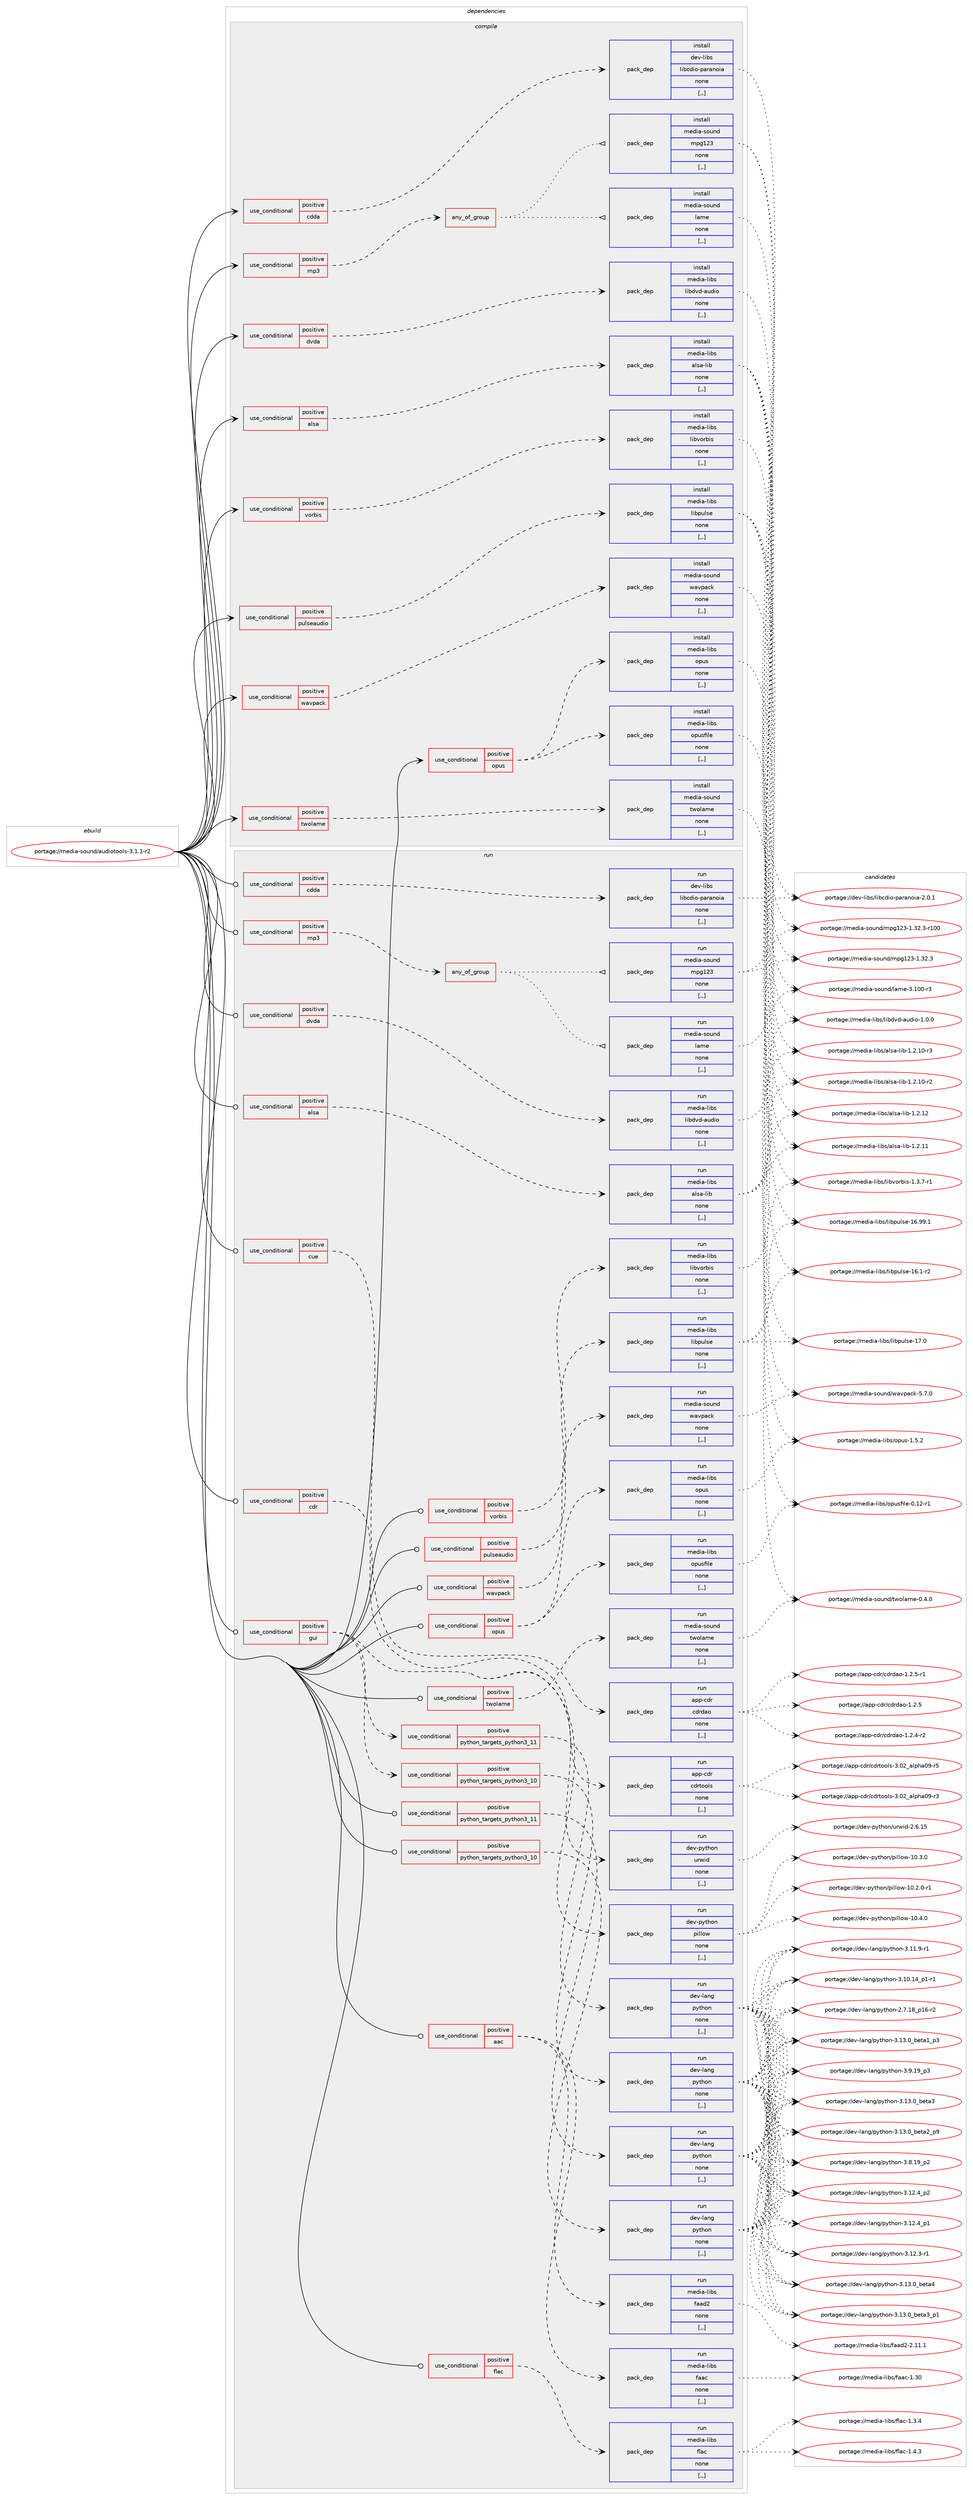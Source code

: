 digraph prolog {

# *************
# Graph options
# *************

newrank=true;
concentrate=true;
compound=true;
graph [rankdir=LR,fontname=Helvetica,fontsize=10,ranksep=1.5];#, ranksep=2.5, nodesep=0.2];
edge  [arrowhead=vee];
node  [fontname=Helvetica,fontsize=10];

# **********
# The ebuild
# **********

subgraph cluster_leftcol {
color=gray;
label=<<i>ebuild</i>>;
id [label="portage://media-sound/audiotools-3.1.1-r2", color=red, width=4, href="../media-sound/audiotools-3.1.1-r2.svg"];
}

# ****************
# The dependencies
# ****************

subgraph cluster_midcol {
color=gray;
label=<<i>dependencies</i>>;
subgraph cluster_compile {
fillcolor="#eeeeee";
style=filled;
label=<<i>compile</i>>;
subgraph cond78998 {
dependency312365 [label=<<TABLE BORDER="0" CELLBORDER="1" CELLSPACING="0" CELLPADDING="4"><TR><TD ROWSPAN="3" CELLPADDING="10">use_conditional</TD></TR><TR><TD>positive</TD></TR><TR><TD>alsa</TD></TR></TABLE>>, shape=none, color=red];
subgraph pack230944 {
dependency312366 [label=<<TABLE BORDER="0" CELLBORDER="1" CELLSPACING="0" CELLPADDING="4" WIDTH="220"><TR><TD ROWSPAN="6" CELLPADDING="30">pack_dep</TD></TR><TR><TD WIDTH="110">install</TD></TR><TR><TD>media-libs</TD></TR><TR><TD>alsa-lib</TD></TR><TR><TD>none</TD></TR><TR><TD>[,,]</TD></TR></TABLE>>, shape=none, color=blue];
}
dependency312365:e -> dependency312366:w [weight=20,style="dashed",arrowhead="vee"];
}
id:e -> dependency312365:w [weight=20,style="solid",arrowhead="vee"];
subgraph cond78999 {
dependency312367 [label=<<TABLE BORDER="0" CELLBORDER="1" CELLSPACING="0" CELLPADDING="4"><TR><TD ROWSPAN="3" CELLPADDING="10">use_conditional</TD></TR><TR><TD>positive</TD></TR><TR><TD>cdda</TD></TR></TABLE>>, shape=none, color=red];
subgraph pack230945 {
dependency312368 [label=<<TABLE BORDER="0" CELLBORDER="1" CELLSPACING="0" CELLPADDING="4" WIDTH="220"><TR><TD ROWSPAN="6" CELLPADDING="30">pack_dep</TD></TR><TR><TD WIDTH="110">install</TD></TR><TR><TD>dev-libs</TD></TR><TR><TD>libcdio-paranoia</TD></TR><TR><TD>none</TD></TR><TR><TD>[,,]</TD></TR></TABLE>>, shape=none, color=blue];
}
dependency312367:e -> dependency312368:w [weight=20,style="dashed",arrowhead="vee"];
}
id:e -> dependency312367:w [weight=20,style="solid",arrowhead="vee"];
subgraph cond79000 {
dependency312369 [label=<<TABLE BORDER="0" CELLBORDER="1" CELLSPACING="0" CELLPADDING="4"><TR><TD ROWSPAN="3" CELLPADDING="10">use_conditional</TD></TR><TR><TD>positive</TD></TR><TR><TD>dvda</TD></TR></TABLE>>, shape=none, color=red];
subgraph pack230946 {
dependency312370 [label=<<TABLE BORDER="0" CELLBORDER="1" CELLSPACING="0" CELLPADDING="4" WIDTH="220"><TR><TD ROWSPAN="6" CELLPADDING="30">pack_dep</TD></TR><TR><TD WIDTH="110">install</TD></TR><TR><TD>media-libs</TD></TR><TR><TD>libdvd-audio</TD></TR><TR><TD>none</TD></TR><TR><TD>[,,]</TD></TR></TABLE>>, shape=none, color=blue];
}
dependency312369:e -> dependency312370:w [weight=20,style="dashed",arrowhead="vee"];
}
id:e -> dependency312369:w [weight=20,style="solid",arrowhead="vee"];
subgraph cond79001 {
dependency312371 [label=<<TABLE BORDER="0" CELLBORDER="1" CELLSPACING="0" CELLPADDING="4"><TR><TD ROWSPAN="3" CELLPADDING="10">use_conditional</TD></TR><TR><TD>positive</TD></TR><TR><TD>mp3</TD></TR></TABLE>>, shape=none, color=red];
subgraph any2251 {
dependency312372 [label=<<TABLE BORDER="0" CELLBORDER="1" CELLSPACING="0" CELLPADDING="4"><TR><TD CELLPADDING="10">any_of_group</TD></TR></TABLE>>, shape=none, color=red];subgraph pack230947 {
dependency312373 [label=<<TABLE BORDER="0" CELLBORDER="1" CELLSPACING="0" CELLPADDING="4" WIDTH="220"><TR><TD ROWSPAN="6" CELLPADDING="30">pack_dep</TD></TR><TR><TD WIDTH="110">install</TD></TR><TR><TD>media-sound</TD></TR><TR><TD>mpg123</TD></TR><TR><TD>none</TD></TR><TR><TD>[,,]</TD></TR></TABLE>>, shape=none, color=blue];
}
dependency312372:e -> dependency312373:w [weight=20,style="dotted",arrowhead="oinv"];
subgraph pack230948 {
dependency312374 [label=<<TABLE BORDER="0" CELLBORDER="1" CELLSPACING="0" CELLPADDING="4" WIDTH="220"><TR><TD ROWSPAN="6" CELLPADDING="30">pack_dep</TD></TR><TR><TD WIDTH="110">install</TD></TR><TR><TD>media-sound</TD></TR><TR><TD>lame</TD></TR><TR><TD>none</TD></TR><TR><TD>[,,]</TD></TR></TABLE>>, shape=none, color=blue];
}
dependency312372:e -> dependency312374:w [weight=20,style="dotted",arrowhead="oinv"];
}
dependency312371:e -> dependency312372:w [weight=20,style="dashed",arrowhead="vee"];
}
id:e -> dependency312371:w [weight=20,style="solid",arrowhead="vee"];
subgraph cond79002 {
dependency312375 [label=<<TABLE BORDER="0" CELLBORDER="1" CELLSPACING="0" CELLPADDING="4"><TR><TD ROWSPAN="3" CELLPADDING="10">use_conditional</TD></TR><TR><TD>positive</TD></TR><TR><TD>opus</TD></TR></TABLE>>, shape=none, color=red];
subgraph pack230949 {
dependency312376 [label=<<TABLE BORDER="0" CELLBORDER="1" CELLSPACING="0" CELLPADDING="4" WIDTH="220"><TR><TD ROWSPAN="6" CELLPADDING="30">pack_dep</TD></TR><TR><TD WIDTH="110">install</TD></TR><TR><TD>media-libs</TD></TR><TR><TD>opus</TD></TR><TR><TD>none</TD></TR><TR><TD>[,,]</TD></TR></TABLE>>, shape=none, color=blue];
}
dependency312375:e -> dependency312376:w [weight=20,style="dashed",arrowhead="vee"];
subgraph pack230950 {
dependency312377 [label=<<TABLE BORDER="0" CELLBORDER="1" CELLSPACING="0" CELLPADDING="4" WIDTH="220"><TR><TD ROWSPAN="6" CELLPADDING="30">pack_dep</TD></TR><TR><TD WIDTH="110">install</TD></TR><TR><TD>media-libs</TD></TR><TR><TD>opusfile</TD></TR><TR><TD>none</TD></TR><TR><TD>[,,]</TD></TR></TABLE>>, shape=none, color=blue];
}
dependency312375:e -> dependency312377:w [weight=20,style="dashed",arrowhead="vee"];
}
id:e -> dependency312375:w [weight=20,style="solid",arrowhead="vee"];
subgraph cond79003 {
dependency312378 [label=<<TABLE BORDER="0" CELLBORDER="1" CELLSPACING="0" CELLPADDING="4"><TR><TD ROWSPAN="3" CELLPADDING="10">use_conditional</TD></TR><TR><TD>positive</TD></TR><TR><TD>pulseaudio</TD></TR></TABLE>>, shape=none, color=red];
subgraph pack230951 {
dependency312379 [label=<<TABLE BORDER="0" CELLBORDER="1" CELLSPACING="0" CELLPADDING="4" WIDTH="220"><TR><TD ROWSPAN="6" CELLPADDING="30">pack_dep</TD></TR><TR><TD WIDTH="110">install</TD></TR><TR><TD>media-libs</TD></TR><TR><TD>libpulse</TD></TR><TR><TD>none</TD></TR><TR><TD>[,,]</TD></TR></TABLE>>, shape=none, color=blue];
}
dependency312378:e -> dependency312379:w [weight=20,style="dashed",arrowhead="vee"];
}
id:e -> dependency312378:w [weight=20,style="solid",arrowhead="vee"];
subgraph cond79004 {
dependency312380 [label=<<TABLE BORDER="0" CELLBORDER="1" CELLSPACING="0" CELLPADDING="4"><TR><TD ROWSPAN="3" CELLPADDING="10">use_conditional</TD></TR><TR><TD>positive</TD></TR><TR><TD>twolame</TD></TR></TABLE>>, shape=none, color=red];
subgraph pack230952 {
dependency312381 [label=<<TABLE BORDER="0" CELLBORDER="1" CELLSPACING="0" CELLPADDING="4" WIDTH="220"><TR><TD ROWSPAN="6" CELLPADDING="30">pack_dep</TD></TR><TR><TD WIDTH="110">install</TD></TR><TR><TD>media-sound</TD></TR><TR><TD>twolame</TD></TR><TR><TD>none</TD></TR><TR><TD>[,,]</TD></TR></TABLE>>, shape=none, color=blue];
}
dependency312380:e -> dependency312381:w [weight=20,style="dashed",arrowhead="vee"];
}
id:e -> dependency312380:w [weight=20,style="solid",arrowhead="vee"];
subgraph cond79005 {
dependency312382 [label=<<TABLE BORDER="0" CELLBORDER="1" CELLSPACING="0" CELLPADDING="4"><TR><TD ROWSPAN="3" CELLPADDING="10">use_conditional</TD></TR><TR><TD>positive</TD></TR><TR><TD>vorbis</TD></TR></TABLE>>, shape=none, color=red];
subgraph pack230953 {
dependency312383 [label=<<TABLE BORDER="0" CELLBORDER="1" CELLSPACING="0" CELLPADDING="4" WIDTH="220"><TR><TD ROWSPAN="6" CELLPADDING="30">pack_dep</TD></TR><TR><TD WIDTH="110">install</TD></TR><TR><TD>media-libs</TD></TR><TR><TD>libvorbis</TD></TR><TR><TD>none</TD></TR><TR><TD>[,,]</TD></TR></TABLE>>, shape=none, color=blue];
}
dependency312382:e -> dependency312383:w [weight=20,style="dashed",arrowhead="vee"];
}
id:e -> dependency312382:w [weight=20,style="solid",arrowhead="vee"];
subgraph cond79006 {
dependency312384 [label=<<TABLE BORDER="0" CELLBORDER="1" CELLSPACING="0" CELLPADDING="4"><TR><TD ROWSPAN="3" CELLPADDING="10">use_conditional</TD></TR><TR><TD>positive</TD></TR><TR><TD>wavpack</TD></TR></TABLE>>, shape=none, color=red];
subgraph pack230954 {
dependency312385 [label=<<TABLE BORDER="0" CELLBORDER="1" CELLSPACING="0" CELLPADDING="4" WIDTH="220"><TR><TD ROWSPAN="6" CELLPADDING="30">pack_dep</TD></TR><TR><TD WIDTH="110">install</TD></TR><TR><TD>media-sound</TD></TR><TR><TD>wavpack</TD></TR><TR><TD>none</TD></TR><TR><TD>[,,]</TD></TR></TABLE>>, shape=none, color=blue];
}
dependency312384:e -> dependency312385:w [weight=20,style="dashed",arrowhead="vee"];
}
id:e -> dependency312384:w [weight=20,style="solid",arrowhead="vee"];
}
subgraph cluster_compileandrun {
fillcolor="#eeeeee";
style=filled;
label=<<i>compile and run</i>>;
}
subgraph cluster_run {
fillcolor="#eeeeee";
style=filled;
label=<<i>run</i>>;
subgraph cond79007 {
dependency312386 [label=<<TABLE BORDER="0" CELLBORDER="1" CELLSPACING="0" CELLPADDING="4"><TR><TD ROWSPAN="3" CELLPADDING="10">use_conditional</TD></TR><TR><TD>positive</TD></TR><TR><TD>aac</TD></TR></TABLE>>, shape=none, color=red];
subgraph pack230955 {
dependency312387 [label=<<TABLE BORDER="0" CELLBORDER="1" CELLSPACING="0" CELLPADDING="4" WIDTH="220"><TR><TD ROWSPAN="6" CELLPADDING="30">pack_dep</TD></TR><TR><TD WIDTH="110">run</TD></TR><TR><TD>media-libs</TD></TR><TR><TD>faad2</TD></TR><TR><TD>none</TD></TR><TR><TD>[,,]</TD></TR></TABLE>>, shape=none, color=blue];
}
dependency312386:e -> dependency312387:w [weight=20,style="dashed",arrowhead="vee"];
subgraph pack230956 {
dependency312388 [label=<<TABLE BORDER="0" CELLBORDER="1" CELLSPACING="0" CELLPADDING="4" WIDTH="220"><TR><TD ROWSPAN="6" CELLPADDING="30">pack_dep</TD></TR><TR><TD WIDTH="110">run</TD></TR><TR><TD>media-libs</TD></TR><TR><TD>faac</TD></TR><TR><TD>none</TD></TR><TR><TD>[,,]</TD></TR></TABLE>>, shape=none, color=blue];
}
dependency312386:e -> dependency312388:w [weight=20,style="dashed",arrowhead="vee"];
}
id:e -> dependency312386:w [weight=20,style="solid",arrowhead="odot"];
subgraph cond79008 {
dependency312389 [label=<<TABLE BORDER="0" CELLBORDER="1" CELLSPACING="0" CELLPADDING="4"><TR><TD ROWSPAN="3" CELLPADDING="10">use_conditional</TD></TR><TR><TD>positive</TD></TR><TR><TD>alsa</TD></TR></TABLE>>, shape=none, color=red];
subgraph pack230957 {
dependency312390 [label=<<TABLE BORDER="0" CELLBORDER="1" CELLSPACING="0" CELLPADDING="4" WIDTH="220"><TR><TD ROWSPAN="6" CELLPADDING="30">pack_dep</TD></TR><TR><TD WIDTH="110">run</TD></TR><TR><TD>media-libs</TD></TR><TR><TD>alsa-lib</TD></TR><TR><TD>none</TD></TR><TR><TD>[,,]</TD></TR></TABLE>>, shape=none, color=blue];
}
dependency312389:e -> dependency312390:w [weight=20,style="dashed",arrowhead="vee"];
}
id:e -> dependency312389:w [weight=20,style="solid",arrowhead="odot"];
subgraph cond79009 {
dependency312391 [label=<<TABLE BORDER="0" CELLBORDER="1" CELLSPACING="0" CELLPADDING="4"><TR><TD ROWSPAN="3" CELLPADDING="10">use_conditional</TD></TR><TR><TD>positive</TD></TR><TR><TD>cdda</TD></TR></TABLE>>, shape=none, color=red];
subgraph pack230958 {
dependency312392 [label=<<TABLE BORDER="0" CELLBORDER="1" CELLSPACING="0" CELLPADDING="4" WIDTH="220"><TR><TD ROWSPAN="6" CELLPADDING="30">pack_dep</TD></TR><TR><TD WIDTH="110">run</TD></TR><TR><TD>dev-libs</TD></TR><TR><TD>libcdio-paranoia</TD></TR><TR><TD>none</TD></TR><TR><TD>[,,]</TD></TR></TABLE>>, shape=none, color=blue];
}
dependency312391:e -> dependency312392:w [weight=20,style="dashed",arrowhead="vee"];
}
id:e -> dependency312391:w [weight=20,style="solid",arrowhead="odot"];
subgraph cond79010 {
dependency312393 [label=<<TABLE BORDER="0" CELLBORDER="1" CELLSPACING="0" CELLPADDING="4"><TR><TD ROWSPAN="3" CELLPADDING="10">use_conditional</TD></TR><TR><TD>positive</TD></TR><TR><TD>cdr</TD></TR></TABLE>>, shape=none, color=red];
subgraph pack230959 {
dependency312394 [label=<<TABLE BORDER="0" CELLBORDER="1" CELLSPACING="0" CELLPADDING="4" WIDTH="220"><TR><TD ROWSPAN="6" CELLPADDING="30">pack_dep</TD></TR><TR><TD WIDTH="110">run</TD></TR><TR><TD>app-cdr</TD></TR><TR><TD>cdrtools</TD></TR><TR><TD>none</TD></TR><TR><TD>[,,]</TD></TR></TABLE>>, shape=none, color=blue];
}
dependency312393:e -> dependency312394:w [weight=20,style="dashed",arrowhead="vee"];
}
id:e -> dependency312393:w [weight=20,style="solid",arrowhead="odot"];
subgraph cond79011 {
dependency312395 [label=<<TABLE BORDER="0" CELLBORDER="1" CELLSPACING="0" CELLPADDING="4"><TR><TD ROWSPAN="3" CELLPADDING="10">use_conditional</TD></TR><TR><TD>positive</TD></TR><TR><TD>cue</TD></TR></TABLE>>, shape=none, color=red];
subgraph pack230960 {
dependency312396 [label=<<TABLE BORDER="0" CELLBORDER="1" CELLSPACING="0" CELLPADDING="4" WIDTH="220"><TR><TD ROWSPAN="6" CELLPADDING="30">pack_dep</TD></TR><TR><TD WIDTH="110">run</TD></TR><TR><TD>app-cdr</TD></TR><TR><TD>cdrdao</TD></TR><TR><TD>none</TD></TR><TR><TD>[,,]</TD></TR></TABLE>>, shape=none, color=blue];
}
dependency312395:e -> dependency312396:w [weight=20,style="dashed",arrowhead="vee"];
}
id:e -> dependency312395:w [weight=20,style="solid",arrowhead="odot"];
subgraph cond79012 {
dependency312397 [label=<<TABLE BORDER="0" CELLBORDER="1" CELLSPACING="0" CELLPADDING="4"><TR><TD ROWSPAN="3" CELLPADDING="10">use_conditional</TD></TR><TR><TD>positive</TD></TR><TR><TD>dvda</TD></TR></TABLE>>, shape=none, color=red];
subgraph pack230961 {
dependency312398 [label=<<TABLE BORDER="0" CELLBORDER="1" CELLSPACING="0" CELLPADDING="4" WIDTH="220"><TR><TD ROWSPAN="6" CELLPADDING="30">pack_dep</TD></TR><TR><TD WIDTH="110">run</TD></TR><TR><TD>media-libs</TD></TR><TR><TD>libdvd-audio</TD></TR><TR><TD>none</TD></TR><TR><TD>[,,]</TD></TR></TABLE>>, shape=none, color=blue];
}
dependency312397:e -> dependency312398:w [weight=20,style="dashed",arrowhead="vee"];
}
id:e -> dependency312397:w [weight=20,style="solid",arrowhead="odot"];
subgraph cond79013 {
dependency312399 [label=<<TABLE BORDER="0" CELLBORDER="1" CELLSPACING="0" CELLPADDING="4"><TR><TD ROWSPAN="3" CELLPADDING="10">use_conditional</TD></TR><TR><TD>positive</TD></TR><TR><TD>flac</TD></TR></TABLE>>, shape=none, color=red];
subgraph pack230962 {
dependency312400 [label=<<TABLE BORDER="0" CELLBORDER="1" CELLSPACING="0" CELLPADDING="4" WIDTH="220"><TR><TD ROWSPAN="6" CELLPADDING="30">pack_dep</TD></TR><TR><TD WIDTH="110">run</TD></TR><TR><TD>media-libs</TD></TR><TR><TD>flac</TD></TR><TR><TD>none</TD></TR><TR><TD>[,,]</TD></TR></TABLE>>, shape=none, color=blue];
}
dependency312399:e -> dependency312400:w [weight=20,style="dashed",arrowhead="vee"];
}
id:e -> dependency312399:w [weight=20,style="solid",arrowhead="odot"];
subgraph cond79014 {
dependency312401 [label=<<TABLE BORDER="0" CELLBORDER="1" CELLSPACING="0" CELLPADDING="4"><TR><TD ROWSPAN="3" CELLPADDING="10">use_conditional</TD></TR><TR><TD>positive</TD></TR><TR><TD>gui</TD></TR></TABLE>>, shape=none, color=red];
subgraph cond79015 {
dependency312402 [label=<<TABLE BORDER="0" CELLBORDER="1" CELLSPACING="0" CELLPADDING="4"><TR><TD ROWSPAN="3" CELLPADDING="10">use_conditional</TD></TR><TR><TD>positive</TD></TR><TR><TD>python_targets_python3_10</TD></TR></TABLE>>, shape=none, color=red];
subgraph pack230963 {
dependency312403 [label=<<TABLE BORDER="0" CELLBORDER="1" CELLSPACING="0" CELLPADDING="4" WIDTH="220"><TR><TD ROWSPAN="6" CELLPADDING="30">pack_dep</TD></TR><TR><TD WIDTH="110">run</TD></TR><TR><TD>dev-lang</TD></TR><TR><TD>python</TD></TR><TR><TD>none</TD></TR><TR><TD>[,,]</TD></TR></TABLE>>, shape=none, color=blue];
}
dependency312402:e -> dependency312403:w [weight=20,style="dashed",arrowhead="vee"];
}
dependency312401:e -> dependency312402:w [weight=20,style="dashed",arrowhead="vee"];
subgraph cond79016 {
dependency312404 [label=<<TABLE BORDER="0" CELLBORDER="1" CELLSPACING="0" CELLPADDING="4"><TR><TD ROWSPAN="3" CELLPADDING="10">use_conditional</TD></TR><TR><TD>positive</TD></TR><TR><TD>python_targets_python3_11</TD></TR></TABLE>>, shape=none, color=red];
subgraph pack230964 {
dependency312405 [label=<<TABLE BORDER="0" CELLBORDER="1" CELLSPACING="0" CELLPADDING="4" WIDTH="220"><TR><TD ROWSPAN="6" CELLPADDING="30">pack_dep</TD></TR><TR><TD WIDTH="110">run</TD></TR><TR><TD>dev-lang</TD></TR><TR><TD>python</TD></TR><TR><TD>none</TD></TR><TR><TD>[,,]</TD></TR></TABLE>>, shape=none, color=blue];
}
dependency312404:e -> dependency312405:w [weight=20,style="dashed",arrowhead="vee"];
}
dependency312401:e -> dependency312404:w [weight=20,style="dashed",arrowhead="vee"];
subgraph pack230965 {
dependency312406 [label=<<TABLE BORDER="0" CELLBORDER="1" CELLSPACING="0" CELLPADDING="4" WIDTH="220"><TR><TD ROWSPAN="6" CELLPADDING="30">pack_dep</TD></TR><TR><TD WIDTH="110">run</TD></TR><TR><TD>dev-python</TD></TR><TR><TD>pillow</TD></TR><TR><TD>none</TD></TR><TR><TD>[,,]</TD></TR></TABLE>>, shape=none, color=blue];
}
dependency312401:e -> dependency312406:w [weight=20,style="dashed",arrowhead="vee"];
subgraph pack230966 {
dependency312407 [label=<<TABLE BORDER="0" CELLBORDER="1" CELLSPACING="0" CELLPADDING="4" WIDTH="220"><TR><TD ROWSPAN="6" CELLPADDING="30">pack_dep</TD></TR><TR><TD WIDTH="110">run</TD></TR><TR><TD>dev-python</TD></TR><TR><TD>urwid</TD></TR><TR><TD>none</TD></TR><TR><TD>[,,]</TD></TR></TABLE>>, shape=none, color=blue];
}
dependency312401:e -> dependency312407:w [weight=20,style="dashed",arrowhead="vee"];
}
id:e -> dependency312401:w [weight=20,style="solid",arrowhead="odot"];
subgraph cond79017 {
dependency312408 [label=<<TABLE BORDER="0" CELLBORDER="1" CELLSPACING="0" CELLPADDING="4"><TR><TD ROWSPAN="3" CELLPADDING="10">use_conditional</TD></TR><TR><TD>positive</TD></TR><TR><TD>mp3</TD></TR></TABLE>>, shape=none, color=red];
subgraph any2252 {
dependency312409 [label=<<TABLE BORDER="0" CELLBORDER="1" CELLSPACING="0" CELLPADDING="4"><TR><TD CELLPADDING="10">any_of_group</TD></TR></TABLE>>, shape=none, color=red];subgraph pack230967 {
dependency312410 [label=<<TABLE BORDER="0" CELLBORDER="1" CELLSPACING="0" CELLPADDING="4" WIDTH="220"><TR><TD ROWSPAN="6" CELLPADDING="30">pack_dep</TD></TR><TR><TD WIDTH="110">run</TD></TR><TR><TD>media-sound</TD></TR><TR><TD>mpg123</TD></TR><TR><TD>none</TD></TR><TR><TD>[,,]</TD></TR></TABLE>>, shape=none, color=blue];
}
dependency312409:e -> dependency312410:w [weight=20,style="dotted",arrowhead="oinv"];
subgraph pack230968 {
dependency312411 [label=<<TABLE BORDER="0" CELLBORDER="1" CELLSPACING="0" CELLPADDING="4" WIDTH="220"><TR><TD ROWSPAN="6" CELLPADDING="30">pack_dep</TD></TR><TR><TD WIDTH="110">run</TD></TR><TR><TD>media-sound</TD></TR><TR><TD>lame</TD></TR><TR><TD>none</TD></TR><TR><TD>[,,]</TD></TR></TABLE>>, shape=none, color=blue];
}
dependency312409:e -> dependency312411:w [weight=20,style="dotted",arrowhead="oinv"];
}
dependency312408:e -> dependency312409:w [weight=20,style="dashed",arrowhead="vee"];
}
id:e -> dependency312408:w [weight=20,style="solid",arrowhead="odot"];
subgraph cond79018 {
dependency312412 [label=<<TABLE BORDER="0" CELLBORDER="1" CELLSPACING="0" CELLPADDING="4"><TR><TD ROWSPAN="3" CELLPADDING="10">use_conditional</TD></TR><TR><TD>positive</TD></TR><TR><TD>opus</TD></TR></TABLE>>, shape=none, color=red];
subgraph pack230969 {
dependency312413 [label=<<TABLE BORDER="0" CELLBORDER="1" CELLSPACING="0" CELLPADDING="4" WIDTH="220"><TR><TD ROWSPAN="6" CELLPADDING="30">pack_dep</TD></TR><TR><TD WIDTH="110">run</TD></TR><TR><TD>media-libs</TD></TR><TR><TD>opus</TD></TR><TR><TD>none</TD></TR><TR><TD>[,,]</TD></TR></TABLE>>, shape=none, color=blue];
}
dependency312412:e -> dependency312413:w [weight=20,style="dashed",arrowhead="vee"];
subgraph pack230970 {
dependency312414 [label=<<TABLE BORDER="0" CELLBORDER="1" CELLSPACING="0" CELLPADDING="4" WIDTH="220"><TR><TD ROWSPAN="6" CELLPADDING="30">pack_dep</TD></TR><TR><TD WIDTH="110">run</TD></TR><TR><TD>media-libs</TD></TR><TR><TD>opusfile</TD></TR><TR><TD>none</TD></TR><TR><TD>[,,]</TD></TR></TABLE>>, shape=none, color=blue];
}
dependency312412:e -> dependency312414:w [weight=20,style="dashed",arrowhead="vee"];
}
id:e -> dependency312412:w [weight=20,style="solid",arrowhead="odot"];
subgraph cond79019 {
dependency312415 [label=<<TABLE BORDER="0" CELLBORDER="1" CELLSPACING="0" CELLPADDING="4"><TR><TD ROWSPAN="3" CELLPADDING="10">use_conditional</TD></TR><TR><TD>positive</TD></TR><TR><TD>pulseaudio</TD></TR></TABLE>>, shape=none, color=red];
subgraph pack230971 {
dependency312416 [label=<<TABLE BORDER="0" CELLBORDER="1" CELLSPACING="0" CELLPADDING="4" WIDTH="220"><TR><TD ROWSPAN="6" CELLPADDING="30">pack_dep</TD></TR><TR><TD WIDTH="110">run</TD></TR><TR><TD>media-libs</TD></TR><TR><TD>libpulse</TD></TR><TR><TD>none</TD></TR><TR><TD>[,,]</TD></TR></TABLE>>, shape=none, color=blue];
}
dependency312415:e -> dependency312416:w [weight=20,style="dashed",arrowhead="vee"];
}
id:e -> dependency312415:w [weight=20,style="solid",arrowhead="odot"];
subgraph cond79020 {
dependency312417 [label=<<TABLE BORDER="0" CELLBORDER="1" CELLSPACING="0" CELLPADDING="4"><TR><TD ROWSPAN="3" CELLPADDING="10">use_conditional</TD></TR><TR><TD>positive</TD></TR><TR><TD>python_targets_python3_10</TD></TR></TABLE>>, shape=none, color=red];
subgraph pack230972 {
dependency312418 [label=<<TABLE BORDER="0" CELLBORDER="1" CELLSPACING="0" CELLPADDING="4" WIDTH="220"><TR><TD ROWSPAN="6" CELLPADDING="30">pack_dep</TD></TR><TR><TD WIDTH="110">run</TD></TR><TR><TD>dev-lang</TD></TR><TR><TD>python</TD></TR><TR><TD>none</TD></TR><TR><TD>[,,]</TD></TR></TABLE>>, shape=none, color=blue];
}
dependency312417:e -> dependency312418:w [weight=20,style="dashed",arrowhead="vee"];
}
id:e -> dependency312417:w [weight=20,style="solid",arrowhead="odot"];
subgraph cond79021 {
dependency312419 [label=<<TABLE BORDER="0" CELLBORDER="1" CELLSPACING="0" CELLPADDING="4"><TR><TD ROWSPAN="3" CELLPADDING="10">use_conditional</TD></TR><TR><TD>positive</TD></TR><TR><TD>python_targets_python3_11</TD></TR></TABLE>>, shape=none, color=red];
subgraph pack230973 {
dependency312420 [label=<<TABLE BORDER="0" CELLBORDER="1" CELLSPACING="0" CELLPADDING="4" WIDTH="220"><TR><TD ROWSPAN="6" CELLPADDING="30">pack_dep</TD></TR><TR><TD WIDTH="110">run</TD></TR><TR><TD>dev-lang</TD></TR><TR><TD>python</TD></TR><TR><TD>none</TD></TR><TR><TD>[,,]</TD></TR></TABLE>>, shape=none, color=blue];
}
dependency312419:e -> dependency312420:w [weight=20,style="dashed",arrowhead="vee"];
}
id:e -> dependency312419:w [weight=20,style="solid",arrowhead="odot"];
subgraph cond79022 {
dependency312421 [label=<<TABLE BORDER="0" CELLBORDER="1" CELLSPACING="0" CELLPADDING="4"><TR><TD ROWSPAN="3" CELLPADDING="10">use_conditional</TD></TR><TR><TD>positive</TD></TR><TR><TD>twolame</TD></TR></TABLE>>, shape=none, color=red];
subgraph pack230974 {
dependency312422 [label=<<TABLE BORDER="0" CELLBORDER="1" CELLSPACING="0" CELLPADDING="4" WIDTH="220"><TR><TD ROWSPAN="6" CELLPADDING="30">pack_dep</TD></TR><TR><TD WIDTH="110">run</TD></TR><TR><TD>media-sound</TD></TR><TR><TD>twolame</TD></TR><TR><TD>none</TD></TR><TR><TD>[,,]</TD></TR></TABLE>>, shape=none, color=blue];
}
dependency312421:e -> dependency312422:w [weight=20,style="dashed",arrowhead="vee"];
}
id:e -> dependency312421:w [weight=20,style="solid",arrowhead="odot"];
subgraph cond79023 {
dependency312423 [label=<<TABLE BORDER="0" CELLBORDER="1" CELLSPACING="0" CELLPADDING="4"><TR><TD ROWSPAN="3" CELLPADDING="10">use_conditional</TD></TR><TR><TD>positive</TD></TR><TR><TD>vorbis</TD></TR></TABLE>>, shape=none, color=red];
subgraph pack230975 {
dependency312424 [label=<<TABLE BORDER="0" CELLBORDER="1" CELLSPACING="0" CELLPADDING="4" WIDTH="220"><TR><TD ROWSPAN="6" CELLPADDING="30">pack_dep</TD></TR><TR><TD WIDTH="110">run</TD></TR><TR><TD>media-libs</TD></TR><TR><TD>libvorbis</TD></TR><TR><TD>none</TD></TR><TR><TD>[,,]</TD></TR></TABLE>>, shape=none, color=blue];
}
dependency312423:e -> dependency312424:w [weight=20,style="dashed",arrowhead="vee"];
}
id:e -> dependency312423:w [weight=20,style="solid",arrowhead="odot"];
subgraph cond79024 {
dependency312425 [label=<<TABLE BORDER="0" CELLBORDER="1" CELLSPACING="0" CELLPADDING="4"><TR><TD ROWSPAN="3" CELLPADDING="10">use_conditional</TD></TR><TR><TD>positive</TD></TR><TR><TD>wavpack</TD></TR></TABLE>>, shape=none, color=red];
subgraph pack230976 {
dependency312426 [label=<<TABLE BORDER="0" CELLBORDER="1" CELLSPACING="0" CELLPADDING="4" WIDTH="220"><TR><TD ROWSPAN="6" CELLPADDING="30">pack_dep</TD></TR><TR><TD WIDTH="110">run</TD></TR><TR><TD>media-sound</TD></TR><TR><TD>wavpack</TD></TR><TR><TD>none</TD></TR><TR><TD>[,,]</TD></TR></TABLE>>, shape=none, color=blue];
}
dependency312425:e -> dependency312426:w [weight=20,style="dashed",arrowhead="vee"];
}
id:e -> dependency312425:w [weight=20,style="solid",arrowhead="odot"];
}
}

# **************
# The candidates
# **************

subgraph cluster_choices {
rank=same;
color=gray;
label=<<i>candidates</i>>;

subgraph choice230944 {
color=black;
nodesep=1;
choice109101100105974510810598115479710811597451081059845494650464950 [label="portage://media-libs/alsa-lib-1.2.12", color=red, width=4,href="../media-libs/alsa-lib-1.2.12.svg"];
choice109101100105974510810598115479710811597451081059845494650464949 [label="portage://media-libs/alsa-lib-1.2.11", color=red, width=4,href="../media-libs/alsa-lib-1.2.11.svg"];
choice1091011001059745108105981154797108115974510810598454946504649484511451 [label="portage://media-libs/alsa-lib-1.2.10-r3", color=red, width=4,href="../media-libs/alsa-lib-1.2.10-r3.svg"];
choice1091011001059745108105981154797108115974510810598454946504649484511450 [label="portage://media-libs/alsa-lib-1.2.10-r2", color=red, width=4,href="../media-libs/alsa-lib-1.2.10-r2.svg"];
dependency312366:e -> choice109101100105974510810598115479710811597451081059845494650464950:w [style=dotted,weight="100"];
dependency312366:e -> choice109101100105974510810598115479710811597451081059845494650464949:w [style=dotted,weight="100"];
dependency312366:e -> choice1091011001059745108105981154797108115974510810598454946504649484511451:w [style=dotted,weight="100"];
dependency312366:e -> choice1091011001059745108105981154797108115974510810598454946504649484511450:w [style=dotted,weight="100"];
}
subgraph choice230945 {
color=black;
nodesep=1;
choice100101118451081059811547108105989910010511145112971149711011110597455046484649 [label="portage://dev-libs/libcdio-paranoia-2.0.1", color=red, width=4,href="../dev-libs/libcdio-paranoia-2.0.1.svg"];
dependency312368:e -> choice100101118451081059811547108105989910010511145112971149711011110597455046484649:w [style=dotted,weight="100"];
}
subgraph choice230946 {
color=black;
nodesep=1;
choice10910110010597451081059811547108105981001181004597117100105111454946484648 [label="portage://media-libs/libdvd-audio-1.0.0", color=red, width=4,href="../media-libs/libdvd-audio-1.0.0.svg"];
dependency312370:e -> choice10910110010597451081059811547108105981001181004597117100105111454946484648:w [style=dotted,weight="100"];
}
subgraph choice230947 {
color=black;
nodesep=1;
choice1091011001059745115111117110100471091121034950514549465150465145114494848 [label="portage://media-sound/mpg123-1.32.3-r100", color=red, width=4,href="../media-sound/mpg123-1.32.3-r100.svg"];
choice10910110010597451151111171101004710911210349505145494651504651 [label="portage://media-sound/mpg123-1.32.3", color=red, width=4,href="../media-sound/mpg123-1.32.3.svg"];
dependency312373:e -> choice1091011001059745115111117110100471091121034950514549465150465145114494848:w [style=dotted,weight="100"];
dependency312373:e -> choice10910110010597451151111171101004710911210349505145494651504651:w [style=dotted,weight="100"];
}
subgraph choice230948 {
color=black;
nodesep=1;
choice109101100105974511511111711010047108971091014551464948484511451 [label="portage://media-sound/lame-3.100-r3", color=red, width=4,href="../media-sound/lame-3.100-r3.svg"];
dependency312374:e -> choice109101100105974511511111711010047108971091014551464948484511451:w [style=dotted,weight="100"];
}
subgraph choice230949 {
color=black;
nodesep=1;
choice10910110010597451081059811547111112117115454946534650 [label="portage://media-libs/opus-1.5.2", color=red, width=4,href="../media-libs/opus-1.5.2.svg"];
dependency312376:e -> choice10910110010597451081059811547111112117115454946534650:w [style=dotted,weight="100"];
}
subgraph choice230950 {
color=black;
nodesep=1;
choice1091011001059745108105981154711111211711510210510810145484649504511449 [label="portage://media-libs/opusfile-0.12-r1", color=red, width=4,href="../media-libs/opusfile-0.12-r1.svg"];
dependency312377:e -> choice1091011001059745108105981154711111211711510210510810145484649504511449:w [style=dotted,weight="100"];
}
subgraph choice230951 {
color=black;
nodesep=1;
choice10910110010597451081059811547108105981121171081151014549554648 [label="portage://media-libs/libpulse-17.0", color=red, width=4,href="../media-libs/libpulse-17.0.svg"];
choice10910110010597451081059811547108105981121171081151014549544657574649 [label="portage://media-libs/libpulse-16.99.1", color=red, width=4,href="../media-libs/libpulse-16.99.1.svg"];
choice109101100105974510810598115471081059811211710811510145495446494511450 [label="portage://media-libs/libpulse-16.1-r2", color=red, width=4,href="../media-libs/libpulse-16.1-r2.svg"];
dependency312379:e -> choice10910110010597451081059811547108105981121171081151014549554648:w [style=dotted,weight="100"];
dependency312379:e -> choice10910110010597451081059811547108105981121171081151014549544657574649:w [style=dotted,weight="100"];
dependency312379:e -> choice109101100105974510810598115471081059811211710811510145495446494511450:w [style=dotted,weight="100"];
}
subgraph choice230952 {
color=black;
nodesep=1;
choice10910110010597451151111171101004711611911110897109101454846524648 [label="portage://media-sound/twolame-0.4.0", color=red, width=4,href="../media-sound/twolame-0.4.0.svg"];
dependency312381:e -> choice10910110010597451151111171101004711611911110897109101454846524648:w [style=dotted,weight="100"];
}
subgraph choice230953 {
color=black;
nodesep=1;
choice1091011001059745108105981154710810598118111114981051154549465146554511449 [label="portage://media-libs/libvorbis-1.3.7-r1", color=red, width=4,href="../media-libs/libvorbis-1.3.7-r1.svg"];
dependency312383:e -> choice1091011001059745108105981154710810598118111114981051154549465146554511449:w [style=dotted,weight="100"];
}
subgraph choice230954 {
color=black;
nodesep=1;
choice109101100105974511511111711010047119971181129799107455346554648 [label="portage://media-sound/wavpack-5.7.0", color=red, width=4,href="../media-sound/wavpack-5.7.0.svg"];
dependency312385:e -> choice109101100105974511511111711010047119971181129799107455346554648:w [style=dotted,weight="100"];
}
subgraph choice230955 {
color=black;
nodesep=1;
choice1091011001059745108105981154710297971005045504649494649 [label="portage://media-libs/faad2-2.11.1", color=red, width=4,href="../media-libs/faad2-2.11.1.svg"];
dependency312387:e -> choice1091011001059745108105981154710297971005045504649494649:w [style=dotted,weight="100"];
}
subgraph choice230956 {
color=black;
nodesep=1;
choice109101100105974510810598115471029797994549465148 [label="portage://media-libs/faac-1.30", color=red, width=4,href="../media-libs/faac-1.30.svg"];
dependency312388:e -> choice109101100105974510810598115471029797994549465148:w [style=dotted,weight="100"];
}
subgraph choice230957 {
color=black;
nodesep=1;
choice109101100105974510810598115479710811597451081059845494650464950 [label="portage://media-libs/alsa-lib-1.2.12", color=red, width=4,href="../media-libs/alsa-lib-1.2.12.svg"];
choice109101100105974510810598115479710811597451081059845494650464949 [label="portage://media-libs/alsa-lib-1.2.11", color=red, width=4,href="../media-libs/alsa-lib-1.2.11.svg"];
choice1091011001059745108105981154797108115974510810598454946504649484511451 [label="portage://media-libs/alsa-lib-1.2.10-r3", color=red, width=4,href="../media-libs/alsa-lib-1.2.10-r3.svg"];
choice1091011001059745108105981154797108115974510810598454946504649484511450 [label="portage://media-libs/alsa-lib-1.2.10-r2", color=red, width=4,href="../media-libs/alsa-lib-1.2.10-r2.svg"];
dependency312390:e -> choice109101100105974510810598115479710811597451081059845494650464950:w [style=dotted,weight="100"];
dependency312390:e -> choice109101100105974510810598115479710811597451081059845494650464949:w [style=dotted,weight="100"];
dependency312390:e -> choice1091011001059745108105981154797108115974510810598454946504649484511451:w [style=dotted,weight="100"];
dependency312390:e -> choice1091011001059745108105981154797108115974510810598454946504649484511450:w [style=dotted,weight="100"];
}
subgraph choice230958 {
color=black;
nodesep=1;
choice100101118451081059811547108105989910010511145112971149711011110597455046484649 [label="portage://dev-libs/libcdio-paranoia-2.0.1", color=red, width=4,href="../dev-libs/libcdio-paranoia-2.0.1.svg"];
dependency312392:e -> choice100101118451081059811547108105989910010511145112971149711011110597455046484649:w [style=dotted,weight="100"];
}
subgraph choice230959 {
color=black;
nodesep=1;
choice9711211245991001144799100114116111111108115455146485095971081121049748574511453 [label="portage://app-cdr/cdrtools-3.02_alpha09-r5", color=red, width=4,href="../app-cdr/cdrtools-3.02_alpha09-r5.svg"];
choice9711211245991001144799100114116111111108115455146485095971081121049748574511451 [label="portage://app-cdr/cdrtools-3.02_alpha09-r3", color=red, width=4,href="../app-cdr/cdrtools-3.02_alpha09-r3.svg"];
dependency312394:e -> choice9711211245991001144799100114116111111108115455146485095971081121049748574511453:w [style=dotted,weight="100"];
dependency312394:e -> choice9711211245991001144799100114116111111108115455146485095971081121049748574511451:w [style=dotted,weight="100"];
}
subgraph choice230960 {
color=black;
nodesep=1;
choice9711211245991001144799100114100971114549465046534511449 [label="portage://app-cdr/cdrdao-1.2.5-r1", color=red, width=4,href="../app-cdr/cdrdao-1.2.5-r1.svg"];
choice971121124599100114479910011410097111454946504653 [label="portage://app-cdr/cdrdao-1.2.5", color=red, width=4,href="../app-cdr/cdrdao-1.2.5.svg"];
choice9711211245991001144799100114100971114549465046524511450 [label="portage://app-cdr/cdrdao-1.2.4-r2", color=red, width=4,href="../app-cdr/cdrdao-1.2.4-r2.svg"];
dependency312396:e -> choice9711211245991001144799100114100971114549465046534511449:w [style=dotted,weight="100"];
dependency312396:e -> choice971121124599100114479910011410097111454946504653:w [style=dotted,weight="100"];
dependency312396:e -> choice9711211245991001144799100114100971114549465046524511450:w [style=dotted,weight="100"];
}
subgraph choice230961 {
color=black;
nodesep=1;
choice10910110010597451081059811547108105981001181004597117100105111454946484648 [label="portage://media-libs/libdvd-audio-1.0.0", color=red, width=4,href="../media-libs/libdvd-audio-1.0.0.svg"];
dependency312398:e -> choice10910110010597451081059811547108105981001181004597117100105111454946484648:w [style=dotted,weight="100"];
}
subgraph choice230962 {
color=black;
nodesep=1;
choice109101100105974510810598115471021089799454946524651 [label="portage://media-libs/flac-1.4.3", color=red, width=4,href="../media-libs/flac-1.4.3.svg"];
choice109101100105974510810598115471021089799454946514652 [label="portage://media-libs/flac-1.3.4", color=red, width=4,href="../media-libs/flac-1.3.4.svg"];
dependency312400:e -> choice109101100105974510810598115471021089799454946524651:w [style=dotted,weight="100"];
dependency312400:e -> choice109101100105974510810598115471021089799454946514652:w [style=dotted,weight="100"];
}
subgraph choice230963 {
color=black;
nodesep=1;
choice1001011184510897110103471121211161041111104551464951464895981011169752 [label="portage://dev-lang/python-3.13.0_beta4", color=red, width=4,href="../dev-lang/python-3.13.0_beta4.svg"];
choice10010111845108971101034711212111610411111045514649514648959810111697519511249 [label="portage://dev-lang/python-3.13.0_beta3_p1", color=red, width=4,href="../dev-lang/python-3.13.0_beta3_p1.svg"];
choice1001011184510897110103471121211161041111104551464951464895981011169751 [label="portage://dev-lang/python-3.13.0_beta3", color=red, width=4,href="../dev-lang/python-3.13.0_beta3.svg"];
choice10010111845108971101034711212111610411111045514649514648959810111697509511257 [label="portage://dev-lang/python-3.13.0_beta2_p9", color=red, width=4,href="../dev-lang/python-3.13.0_beta2_p9.svg"];
choice10010111845108971101034711212111610411111045514649514648959810111697499511251 [label="portage://dev-lang/python-3.13.0_beta1_p3", color=red, width=4,href="../dev-lang/python-3.13.0_beta1_p3.svg"];
choice100101118451089711010347112121116104111110455146495046529511250 [label="portage://dev-lang/python-3.12.4_p2", color=red, width=4,href="../dev-lang/python-3.12.4_p2.svg"];
choice100101118451089711010347112121116104111110455146495046529511249 [label="portage://dev-lang/python-3.12.4_p1", color=red, width=4,href="../dev-lang/python-3.12.4_p1.svg"];
choice100101118451089711010347112121116104111110455146495046514511449 [label="portage://dev-lang/python-3.12.3-r1", color=red, width=4,href="../dev-lang/python-3.12.3-r1.svg"];
choice100101118451089711010347112121116104111110455146494946574511449 [label="portage://dev-lang/python-3.11.9-r1", color=red, width=4,href="../dev-lang/python-3.11.9-r1.svg"];
choice100101118451089711010347112121116104111110455146494846495295112494511449 [label="portage://dev-lang/python-3.10.14_p1-r1", color=red, width=4,href="../dev-lang/python-3.10.14_p1-r1.svg"];
choice100101118451089711010347112121116104111110455146574649579511251 [label="portage://dev-lang/python-3.9.19_p3", color=red, width=4,href="../dev-lang/python-3.9.19_p3.svg"];
choice100101118451089711010347112121116104111110455146564649579511250 [label="portage://dev-lang/python-3.8.19_p2", color=red, width=4,href="../dev-lang/python-3.8.19_p2.svg"];
choice100101118451089711010347112121116104111110455046554649569511249544511450 [label="portage://dev-lang/python-2.7.18_p16-r2", color=red, width=4,href="../dev-lang/python-2.7.18_p16-r2.svg"];
dependency312403:e -> choice1001011184510897110103471121211161041111104551464951464895981011169752:w [style=dotted,weight="100"];
dependency312403:e -> choice10010111845108971101034711212111610411111045514649514648959810111697519511249:w [style=dotted,weight="100"];
dependency312403:e -> choice1001011184510897110103471121211161041111104551464951464895981011169751:w [style=dotted,weight="100"];
dependency312403:e -> choice10010111845108971101034711212111610411111045514649514648959810111697509511257:w [style=dotted,weight="100"];
dependency312403:e -> choice10010111845108971101034711212111610411111045514649514648959810111697499511251:w [style=dotted,weight="100"];
dependency312403:e -> choice100101118451089711010347112121116104111110455146495046529511250:w [style=dotted,weight="100"];
dependency312403:e -> choice100101118451089711010347112121116104111110455146495046529511249:w [style=dotted,weight="100"];
dependency312403:e -> choice100101118451089711010347112121116104111110455146495046514511449:w [style=dotted,weight="100"];
dependency312403:e -> choice100101118451089711010347112121116104111110455146494946574511449:w [style=dotted,weight="100"];
dependency312403:e -> choice100101118451089711010347112121116104111110455146494846495295112494511449:w [style=dotted,weight="100"];
dependency312403:e -> choice100101118451089711010347112121116104111110455146574649579511251:w [style=dotted,weight="100"];
dependency312403:e -> choice100101118451089711010347112121116104111110455146564649579511250:w [style=dotted,weight="100"];
dependency312403:e -> choice100101118451089711010347112121116104111110455046554649569511249544511450:w [style=dotted,weight="100"];
}
subgraph choice230964 {
color=black;
nodesep=1;
choice1001011184510897110103471121211161041111104551464951464895981011169752 [label="portage://dev-lang/python-3.13.0_beta4", color=red, width=4,href="../dev-lang/python-3.13.0_beta4.svg"];
choice10010111845108971101034711212111610411111045514649514648959810111697519511249 [label="portage://dev-lang/python-3.13.0_beta3_p1", color=red, width=4,href="../dev-lang/python-3.13.0_beta3_p1.svg"];
choice1001011184510897110103471121211161041111104551464951464895981011169751 [label="portage://dev-lang/python-3.13.0_beta3", color=red, width=4,href="../dev-lang/python-3.13.0_beta3.svg"];
choice10010111845108971101034711212111610411111045514649514648959810111697509511257 [label="portage://dev-lang/python-3.13.0_beta2_p9", color=red, width=4,href="../dev-lang/python-3.13.0_beta2_p9.svg"];
choice10010111845108971101034711212111610411111045514649514648959810111697499511251 [label="portage://dev-lang/python-3.13.0_beta1_p3", color=red, width=4,href="../dev-lang/python-3.13.0_beta1_p3.svg"];
choice100101118451089711010347112121116104111110455146495046529511250 [label="portage://dev-lang/python-3.12.4_p2", color=red, width=4,href="../dev-lang/python-3.12.4_p2.svg"];
choice100101118451089711010347112121116104111110455146495046529511249 [label="portage://dev-lang/python-3.12.4_p1", color=red, width=4,href="../dev-lang/python-3.12.4_p1.svg"];
choice100101118451089711010347112121116104111110455146495046514511449 [label="portage://dev-lang/python-3.12.3-r1", color=red, width=4,href="../dev-lang/python-3.12.3-r1.svg"];
choice100101118451089711010347112121116104111110455146494946574511449 [label="portage://dev-lang/python-3.11.9-r1", color=red, width=4,href="../dev-lang/python-3.11.9-r1.svg"];
choice100101118451089711010347112121116104111110455146494846495295112494511449 [label="portage://dev-lang/python-3.10.14_p1-r1", color=red, width=4,href="../dev-lang/python-3.10.14_p1-r1.svg"];
choice100101118451089711010347112121116104111110455146574649579511251 [label="portage://dev-lang/python-3.9.19_p3", color=red, width=4,href="../dev-lang/python-3.9.19_p3.svg"];
choice100101118451089711010347112121116104111110455146564649579511250 [label="portage://dev-lang/python-3.8.19_p2", color=red, width=4,href="../dev-lang/python-3.8.19_p2.svg"];
choice100101118451089711010347112121116104111110455046554649569511249544511450 [label="portage://dev-lang/python-2.7.18_p16-r2", color=red, width=4,href="../dev-lang/python-2.7.18_p16-r2.svg"];
dependency312405:e -> choice1001011184510897110103471121211161041111104551464951464895981011169752:w [style=dotted,weight="100"];
dependency312405:e -> choice10010111845108971101034711212111610411111045514649514648959810111697519511249:w [style=dotted,weight="100"];
dependency312405:e -> choice1001011184510897110103471121211161041111104551464951464895981011169751:w [style=dotted,weight="100"];
dependency312405:e -> choice10010111845108971101034711212111610411111045514649514648959810111697509511257:w [style=dotted,weight="100"];
dependency312405:e -> choice10010111845108971101034711212111610411111045514649514648959810111697499511251:w [style=dotted,weight="100"];
dependency312405:e -> choice100101118451089711010347112121116104111110455146495046529511250:w [style=dotted,weight="100"];
dependency312405:e -> choice100101118451089711010347112121116104111110455146495046529511249:w [style=dotted,weight="100"];
dependency312405:e -> choice100101118451089711010347112121116104111110455146495046514511449:w [style=dotted,weight="100"];
dependency312405:e -> choice100101118451089711010347112121116104111110455146494946574511449:w [style=dotted,weight="100"];
dependency312405:e -> choice100101118451089711010347112121116104111110455146494846495295112494511449:w [style=dotted,weight="100"];
dependency312405:e -> choice100101118451089711010347112121116104111110455146574649579511251:w [style=dotted,weight="100"];
dependency312405:e -> choice100101118451089711010347112121116104111110455146564649579511250:w [style=dotted,weight="100"];
dependency312405:e -> choice100101118451089711010347112121116104111110455046554649569511249544511450:w [style=dotted,weight="100"];
}
subgraph choice230965 {
color=black;
nodesep=1;
choice100101118451121211161041111104711210510810811111945494846524648 [label="portage://dev-python/pillow-10.4.0", color=red, width=4,href="../dev-python/pillow-10.4.0.svg"];
choice100101118451121211161041111104711210510810811111945494846514648 [label="portage://dev-python/pillow-10.3.0", color=red, width=4,href="../dev-python/pillow-10.3.0.svg"];
choice1001011184511212111610411111047112105108108111119454948465046484511449 [label="portage://dev-python/pillow-10.2.0-r1", color=red, width=4,href="../dev-python/pillow-10.2.0-r1.svg"];
dependency312406:e -> choice100101118451121211161041111104711210510810811111945494846524648:w [style=dotted,weight="100"];
dependency312406:e -> choice100101118451121211161041111104711210510810811111945494846514648:w [style=dotted,weight="100"];
dependency312406:e -> choice1001011184511212111610411111047112105108108111119454948465046484511449:w [style=dotted,weight="100"];
}
subgraph choice230966 {
color=black;
nodesep=1;
choice100101118451121211161041111104711711411910510045504654464953 [label="portage://dev-python/urwid-2.6.15", color=red, width=4,href="../dev-python/urwid-2.6.15.svg"];
dependency312407:e -> choice100101118451121211161041111104711711411910510045504654464953:w [style=dotted,weight="100"];
}
subgraph choice230967 {
color=black;
nodesep=1;
choice1091011001059745115111117110100471091121034950514549465150465145114494848 [label="portage://media-sound/mpg123-1.32.3-r100", color=red, width=4,href="../media-sound/mpg123-1.32.3-r100.svg"];
choice10910110010597451151111171101004710911210349505145494651504651 [label="portage://media-sound/mpg123-1.32.3", color=red, width=4,href="../media-sound/mpg123-1.32.3.svg"];
dependency312410:e -> choice1091011001059745115111117110100471091121034950514549465150465145114494848:w [style=dotted,weight="100"];
dependency312410:e -> choice10910110010597451151111171101004710911210349505145494651504651:w [style=dotted,weight="100"];
}
subgraph choice230968 {
color=black;
nodesep=1;
choice109101100105974511511111711010047108971091014551464948484511451 [label="portage://media-sound/lame-3.100-r3", color=red, width=4,href="../media-sound/lame-3.100-r3.svg"];
dependency312411:e -> choice109101100105974511511111711010047108971091014551464948484511451:w [style=dotted,weight="100"];
}
subgraph choice230969 {
color=black;
nodesep=1;
choice10910110010597451081059811547111112117115454946534650 [label="portage://media-libs/opus-1.5.2", color=red, width=4,href="../media-libs/opus-1.5.2.svg"];
dependency312413:e -> choice10910110010597451081059811547111112117115454946534650:w [style=dotted,weight="100"];
}
subgraph choice230970 {
color=black;
nodesep=1;
choice1091011001059745108105981154711111211711510210510810145484649504511449 [label="portage://media-libs/opusfile-0.12-r1", color=red, width=4,href="../media-libs/opusfile-0.12-r1.svg"];
dependency312414:e -> choice1091011001059745108105981154711111211711510210510810145484649504511449:w [style=dotted,weight="100"];
}
subgraph choice230971 {
color=black;
nodesep=1;
choice10910110010597451081059811547108105981121171081151014549554648 [label="portage://media-libs/libpulse-17.0", color=red, width=4,href="../media-libs/libpulse-17.0.svg"];
choice10910110010597451081059811547108105981121171081151014549544657574649 [label="portage://media-libs/libpulse-16.99.1", color=red, width=4,href="../media-libs/libpulse-16.99.1.svg"];
choice109101100105974510810598115471081059811211710811510145495446494511450 [label="portage://media-libs/libpulse-16.1-r2", color=red, width=4,href="../media-libs/libpulse-16.1-r2.svg"];
dependency312416:e -> choice10910110010597451081059811547108105981121171081151014549554648:w [style=dotted,weight="100"];
dependency312416:e -> choice10910110010597451081059811547108105981121171081151014549544657574649:w [style=dotted,weight="100"];
dependency312416:e -> choice109101100105974510810598115471081059811211710811510145495446494511450:w [style=dotted,weight="100"];
}
subgraph choice230972 {
color=black;
nodesep=1;
choice1001011184510897110103471121211161041111104551464951464895981011169752 [label="portage://dev-lang/python-3.13.0_beta4", color=red, width=4,href="../dev-lang/python-3.13.0_beta4.svg"];
choice10010111845108971101034711212111610411111045514649514648959810111697519511249 [label="portage://dev-lang/python-3.13.0_beta3_p1", color=red, width=4,href="../dev-lang/python-3.13.0_beta3_p1.svg"];
choice1001011184510897110103471121211161041111104551464951464895981011169751 [label="portage://dev-lang/python-3.13.0_beta3", color=red, width=4,href="../dev-lang/python-3.13.0_beta3.svg"];
choice10010111845108971101034711212111610411111045514649514648959810111697509511257 [label="portage://dev-lang/python-3.13.0_beta2_p9", color=red, width=4,href="../dev-lang/python-3.13.0_beta2_p9.svg"];
choice10010111845108971101034711212111610411111045514649514648959810111697499511251 [label="portage://dev-lang/python-3.13.0_beta1_p3", color=red, width=4,href="../dev-lang/python-3.13.0_beta1_p3.svg"];
choice100101118451089711010347112121116104111110455146495046529511250 [label="portage://dev-lang/python-3.12.4_p2", color=red, width=4,href="../dev-lang/python-3.12.4_p2.svg"];
choice100101118451089711010347112121116104111110455146495046529511249 [label="portage://dev-lang/python-3.12.4_p1", color=red, width=4,href="../dev-lang/python-3.12.4_p1.svg"];
choice100101118451089711010347112121116104111110455146495046514511449 [label="portage://dev-lang/python-3.12.3-r1", color=red, width=4,href="../dev-lang/python-3.12.3-r1.svg"];
choice100101118451089711010347112121116104111110455146494946574511449 [label="portage://dev-lang/python-3.11.9-r1", color=red, width=4,href="../dev-lang/python-3.11.9-r1.svg"];
choice100101118451089711010347112121116104111110455146494846495295112494511449 [label="portage://dev-lang/python-3.10.14_p1-r1", color=red, width=4,href="../dev-lang/python-3.10.14_p1-r1.svg"];
choice100101118451089711010347112121116104111110455146574649579511251 [label="portage://dev-lang/python-3.9.19_p3", color=red, width=4,href="../dev-lang/python-3.9.19_p3.svg"];
choice100101118451089711010347112121116104111110455146564649579511250 [label="portage://dev-lang/python-3.8.19_p2", color=red, width=4,href="../dev-lang/python-3.8.19_p2.svg"];
choice100101118451089711010347112121116104111110455046554649569511249544511450 [label="portage://dev-lang/python-2.7.18_p16-r2", color=red, width=4,href="../dev-lang/python-2.7.18_p16-r2.svg"];
dependency312418:e -> choice1001011184510897110103471121211161041111104551464951464895981011169752:w [style=dotted,weight="100"];
dependency312418:e -> choice10010111845108971101034711212111610411111045514649514648959810111697519511249:w [style=dotted,weight="100"];
dependency312418:e -> choice1001011184510897110103471121211161041111104551464951464895981011169751:w [style=dotted,weight="100"];
dependency312418:e -> choice10010111845108971101034711212111610411111045514649514648959810111697509511257:w [style=dotted,weight="100"];
dependency312418:e -> choice10010111845108971101034711212111610411111045514649514648959810111697499511251:w [style=dotted,weight="100"];
dependency312418:e -> choice100101118451089711010347112121116104111110455146495046529511250:w [style=dotted,weight="100"];
dependency312418:e -> choice100101118451089711010347112121116104111110455146495046529511249:w [style=dotted,weight="100"];
dependency312418:e -> choice100101118451089711010347112121116104111110455146495046514511449:w [style=dotted,weight="100"];
dependency312418:e -> choice100101118451089711010347112121116104111110455146494946574511449:w [style=dotted,weight="100"];
dependency312418:e -> choice100101118451089711010347112121116104111110455146494846495295112494511449:w [style=dotted,weight="100"];
dependency312418:e -> choice100101118451089711010347112121116104111110455146574649579511251:w [style=dotted,weight="100"];
dependency312418:e -> choice100101118451089711010347112121116104111110455146564649579511250:w [style=dotted,weight="100"];
dependency312418:e -> choice100101118451089711010347112121116104111110455046554649569511249544511450:w [style=dotted,weight="100"];
}
subgraph choice230973 {
color=black;
nodesep=1;
choice1001011184510897110103471121211161041111104551464951464895981011169752 [label="portage://dev-lang/python-3.13.0_beta4", color=red, width=4,href="../dev-lang/python-3.13.0_beta4.svg"];
choice10010111845108971101034711212111610411111045514649514648959810111697519511249 [label="portage://dev-lang/python-3.13.0_beta3_p1", color=red, width=4,href="../dev-lang/python-3.13.0_beta3_p1.svg"];
choice1001011184510897110103471121211161041111104551464951464895981011169751 [label="portage://dev-lang/python-3.13.0_beta3", color=red, width=4,href="../dev-lang/python-3.13.0_beta3.svg"];
choice10010111845108971101034711212111610411111045514649514648959810111697509511257 [label="portage://dev-lang/python-3.13.0_beta2_p9", color=red, width=4,href="../dev-lang/python-3.13.0_beta2_p9.svg"];
choice10010111845108971101034711212111610411111045514649514648959810111697499511251 [label="portage://dev-lang/python-3.13.0_beta1_p3", color=red, width=4,href="../dev-lang/python-3.13.0_beta1_p3.svg"];
choice100101118451089711010347112121116104111110455146495046529511250 [label="portage://dev-lang/python-3.12.4_p2", color=red, width=4,href="../dev-lang/python-3.12.4_p2.svg"];
choice100101118451089711010347112121116104111110455146495046529511249 [label="portage://dev-lang/python-3.12.4_p1", color=red, width=4,href="../dev-lang/python-3.12.4_p1.svg"];
choice100101118451089711010347112121116104111110455146495046514511449 [label="portage://dev-lang/python-3.12.3-r1", color=red, width=4,href="../dev-lang/python-3.12.3-r1.svg"];
choice100101118451089711010347112121116104111110455146494946574511449 [label="portage://dev-lang/python-3.11.9-r1", color=red, width=4,href="../dev-lang/python-3.11.9-r1.svg"];
choice100101118451089711010347112121116104111110455146494846495295112494511449 [label="portage://dev-lang/python-3.10.14_p1-r1", color=red, width=4,href="../dev-lang/python-3.10.14_p1-r1.svg"];
choice100101118451089711010347112121116104111110455146574649579511251 [label="portage://dev-lang/python-3.9.19_p3", color=red, width=4,href="../dev-lang/python-3.9.19_p3.svg"];
choice100101118451089711010347112121116104111110455146564649579511250 [label="portage://dev-lang/python-3.8.19_p2", color=red, width=4,href="../dev-lang/python-3.8.19_p2.svg"];
choice100101118451089711010347112121116104111110455046554649569511249544511450 [label="portage://dev-lang/python-2.7.18_p16-r2", color=red, width=4,href="../dev-lang/python-2.7.18_p16-r2.svg"];
dependency312420:e -> choice1001011184510897110103471121211161041111104551464951464895981011169752:w [style=dotted,weight="100"];
dependency312420:e -> choice10010111845108971101034711212111610411111045514649514648959810111697519511249:w [style=dotted,weight="100"];
dependency312420:e -> choice1001011184510897110103471121211161041111104551464951464895981011169751:w [style=dotted,weight="100"];
dependency312420:e -> choice10010111845108971101034711212111610411111045514649514648959810111697509511257:w [style=dotted,weight="100"];
dependency312420:e -> choice10010111845108971101034711212111610411111045514649514648959810111697499511251:w [style=dotted,weight="100"];
dependency312420:e -> choice100101118451089711010347112121116104111110455146495046529511250:w [style=dotted,weight="100"];
dependency312420:e -> choice100101118451089711010347112121116104111110455146495046529511249:w [style=dotted,weight="100"];
dependency312420:e -> choice100101118451089711010347112121116104111110455146495046514511449:w [style=dotted,weight="100"];
dependency312420:e -> choice100101118451089711010347112121116104111110455146494946574511449:w [style=dotted,weight="100"];
dependency312420:e -> choice100101118451089711010347112121116104111110455146494846495295112494511449:w [style=dotted,weight="100"];
dependency312420:e -> choice100101118451089711010347112121116104111110455146574649579511251:w [style=dotted,weight="100"];
dependency312420:e -> choice100101118451089711010347112121116104111110455146564649579511250:w [style=dotted,weight="100"];
dependency312420:e -> choice100101118451089711010347112121116104111110455046554649569511249544511450:w [style=dotted,weight="100"];
}
subgraph choice230974 {
color=black;
nodesep=1;
choice10910110010597451151111171101004711611911110897109101454846524648 [label="portage://media-sound/twolame-0.4.0", color=red, width=4,href="../media-sound/twolame-0.4.0.svg"];
dependency312422:e -> choice10910110010597451151111171101004711611911110897109101454846524648:w [style=dotted,weight="100"];
}
subgraph choice230975 {
color=black;
nodesep=1;
choice1091011001059745108105981154710810598118111114981051154549465146554511449 [label="portage://media-libs/libvorbis-1.3.7-r1", color=red, width=4,href="../media-libs/libvorbis-1.3.7-r1.svg"];
dependency312424:e -> choice1091011001059745108105981154710810598118111114981051154549465146554511449:w [style=dotted,weight="100"];
}
subgraph choice230976 {
color=black;
nodesep=1;
choice109101100105974511511111711010047119971181129799107455346554648 [label="portage://media-sound/wavpack-5.7.0", color=red, width=4,href="../media-sound/wavpack-5.7.0.svg"];
dependency312426:e -> choice109101100105974511511111711010047119971181129799107455346554648:w [style=dotted,weight="100"];
}
}

}

